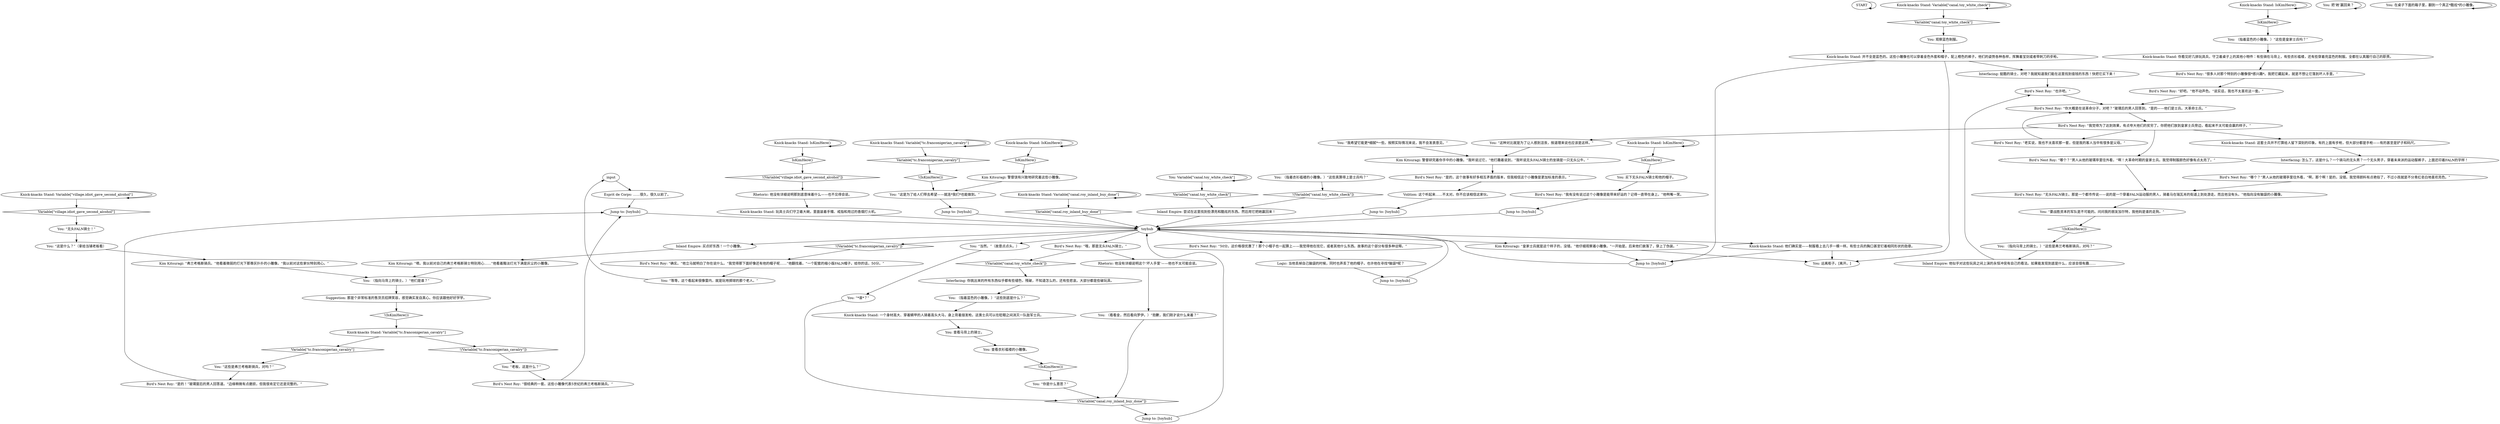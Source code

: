 # PAWNSHOP / TABLE OF KNICKKNACKS
# You look at and ask Roy about the figurines on the accessory stand.
# ==================================================
digraph G {
	  0 [label="START"];
	  1 [label="input"];
	  2 [label="Knick-knacks Stand: IsKimHere()"];
	  3 [label="IsKimHere()", shape=diamond];
	  4 [label="!(IsKimHere())", shape=diamond];
	  5 [label="Bird's Nest Roy: “好吧。”他不动声色。“说实话，我也不太喜欢这一套。”"];
	  6 [label="Rhetoric: 他没有详细说明这个‘坏人手里’——他也不太可能会说。"];
	  7 [label="You: “当然。”（故意点点头。）"];
	  8 [label="You: 远离柜子。[离开。]"];
	  9 [label="You: （指着蓝色的小雕像。）“这些到底是什么？”"];
	  10 [label="Jump to: [toyhub]"];
	  11 [label="You: （指着蓝色的小雕像。）“这些是皇家士兵吗？”"];
	  12 [label="Knick-knacks Stand: Variable[\"tc.franconigerian_cavalry\"]"];
	  13 [label="Variable[\"tc.franconigerian_cavalry\"]", shape=diamond];
	  14 [label="!(Variable[\"tc.franconigerian_cavalry\"])", shape=diamond];
	  15 [label="You: 查看马背上的骑士。"];
	  16 [label="Knick-knacks Stand: IsKimHere()"];
	  17 [label="IsKimHere()", shape=diamond];
	  18 [label="!(IsKimHere())", shape=diamond];
	  19 [label="Jump to: [toyhub]"];
	  20 [label="Bird's Nest Roy: “也许吧。”"];
	  21 [label="Jump to: [toyhub]"];
	  22 [label="Jump to: [toyhub]"];
	  23 [label="Inland Empire: 尝试在这里找到些漂亮和酷炫的东西。然后用它把她赢回来！"];
	  24 [label="Knick-knacks Stand: Variable[\"canal.toy_white_check\"]"];
	  25 [label="Variable[\"canal.toy_white_check\"]", shape=diamond];
	  26 [label="!(Variable[\"canal.toy_white_check\"])", shape=diamond];
	  27 [label="You: “*谁*？”"];
	  28 [label="Bird's Nest Roy: “很多人对那个特别的小雕像很*感兴趣*。我把它藏起来，就是不想让它落到坏人手里。”"];
	  29 [label="Knick-knacks Stand: Variable[\"canal.roy_inland_buy_done\"]"];
	  30 [label="Variable[\"canal.roy_inland_buy_done\"]", shape=diamond];
	  31 [label="!(Variable[\"canal.roy_inland_buy_done\"])", shape=diamond];
	  32 [label="Bird's Nest Roy: “无头FALN骑士。那是一个都市传说——说的是一个穿着FALN运动服的男人，骑着马在瑞瓦肖的街道上到处游走。而且他没有头。”他指向没有脑袋的小雕像。"];
	  33 [label="Jump to: [toyhub]"];
	  34 [label="Suggestion: 那是个非常标准的售货员招牌笑容，感觉确实发自真心。你应该跟他好好学学。"];
	  35 [label="Kim Kitsuragi: “弗兰考格斯骑兵。”他看着微弱的灯光下那尊灰扑扑的小雕像。“我以前对这些家伙特别用心。”"];
	  36 [label="Bird's Nest Roy: “哦，那是无头FALN骑士。”"];
	  37 [label="You: 买下无头FALN骑士和他的帽子。"];
	  38 [label="Kim Kitsuragi: 警督研究着你手中的小雕像。“我听说过它，”他打趣着说到，“我听说无头FALN骑士的坐骑是一只无头公牛。”"];
	  39 [label="Bird's Nest Roy: “老实说，我也不太喜欢那一套，但是我的客人当中有很多是父母。”"];
	  40 [label="You: “要战胜资本的军队是不可能的。问问我的朋友加尔特，我他妈是谁的走狗。”"];
	  41 [label="Bird's Nest Roy: “50分。这价格很优惠了！那个小帽子也一起算上——我觉得他在找它，或者其他什么东西。故事的这个部分有很多种诠释。”"];
	  42 [label="You: 把‘她’赢回来？"];
	  43 [label="Inland Empire: 买点好东西！一个小雕像。"];
	  44 [label="You: 查看衣衫褴褛的小雕像。"];
	  45 [label="Knick-knacks Stand: 一个身材高大、穿着鳞甲的人骑着高头大马，身上背着燧发枪。这类士兵可以在眨眼之间消灭一队敌军士兵。"];
	  46 [label="Bird's Nest Roy: “哪个？”男人从他的玻璃亭里往外看，“啊！大革命时期的皇家士兵。我觉得制服颜色好像有点太亮了。”"];
	  47 [label="You: “这是为了给人们带去希望——就连*我们*也能做到。”"];
	  48 [label="Interfacing: 挺酷的骑士，对吧？我就知道我们能在这里找到值钱的东西！快把它买下来！"];
	  49 [label="You: “等等，这个看起来很像雷内，就是玩地掷球的那个老人。”"];
	  50 [label="Rhetoric: 他没有详细说明那到底意味着什么——也不见得会说。"];
	  51 [label="You: “这是什么？”（拿给当铺老板看）"];
	  52 [label="Bird's Nest Roy: “确实。”他立马就明白了你在说什么。“我觉得那下面好像还有他的帽子呢……”他翻找着。“一个配套的缩小版FALN帽子。给你的话，50分。”"];
	  53 [label="You: （指向马背上的骑士。）“他们是谁？”"];
	  54 [label="Esprit de Corps: ……很久，很久以前了。"];
	  55 [label="Knick-knacks Stand: 你看见好几排玩具兵，守卫着桌子上的其他小物件：有些骑在马背上，有些衣衫褴褛，还有些穿着亮蓝色的制服。全都在认真履行自己的职责。"];
	  56 [label="Bird's Nest Roy: “哪个？”男人从他的玻璃亭里往外看，“啊，那个啊！是的，没错。我觉得颜料有点艳俗了，不过小孩就是不分青红皂白地喜欢亮色。”"];
	  57 [label="Knick-knacks Stand: Variable[\"village.idiot_gave_second_alcohol\"]"];
	  58 [label="Variable[\"village.idiot_gave_second_alcohol\"]", shape=diamond];
	  59 [label="!(Variable[\"village.idiot_gave_second_alcohol\"])", shape=diamond];
	  60 [label="Kim Kitsuragi: “皇家士兵就是这个样子的，没错。”他仔细观察着小雕像。“一开始是。后来他们衰落了，穿上了伪装。”"];
	  61 [label="You: 在桌子下面的箱子里，翻到一个真正*酷炫*的小雕像。"];
	  62 [label="You: Variable[\"canal.toy_white_check\"]"];
	  63 [label="Variable[\"canal.toy_white_check\"]", shape=diamond];
	  64 [label="!(Variable[\"canal.toy_white_check\"])", shape=diamond];
	  65 [label="Bird's Nest Roy: “你大概是在说革命分子，对吧？”玻璃后的男人回答到。“是的——他们是士兵。大革命士兵。”"];
	  66 [label="Inland Empire: 他似乎对这些玩具之间上演的永恒冲突有自己的看法。如果能发现到底是什么，应该会很有趣……"];
	  67 [label="Kim Kitsuragi: “嗯。我以前对自己的弗兰考格斯骑士特别用心……”他看着黯淡灯光下满是灰尘的小雕像。"];
	  68 [label="Volition: 这个听起来……不太对。你不应该相信这家伙。"];
	  69 [label="You: （看看金，然后看向罗伊。）“抱歉，我们刚才说什么来着？”"];
	  70 [label="Knick-knacks Stand: IsKimHere()"];
	  71 [label="IsKimHere()", shape=diamond];
	  72 [label="!(IsKimHere())", shape=diamond];
	  73 [label="Knick-knacks Stand: 这套士兵并不打算给人留下深刻的印象。有的上面有步枪，但大部分都是手枪——有的甚至是铲子和码尺。"];
	  74 [label="You: “我希望它能更*细腻*一些。按照实际情况来说，我不会发表意见。”"];
	  75 [label="Knick-knacks Stand: 玩具士兵们守卫着大碗，里面装着手镯、戒指和用过的香烟打火机。"];
	  76 [label="Knick-knacks Stand: IsKimHere()"];
	  77 [label="IsKimHere()", shape=diamond];
	  78 [label="!(IsKimHere())", shape=diamond];
	  79 [label="You: （指向马背上的骑士。）“这些是弗兰考格斯骑兵，对吗？”"];
	  80 [label="Knick-knacks Stand: 他们确实是——制服看上去几乎一模一样。有些士兵的胸口甚至钉着相同形状的勋章。"];
	  81 [label="You: 观察蓝色制服。"];
	  82 [label="Interfacing: 怎么了，这是什么？一个骑马的无头男？一个无头男子，穿着未来派的运动服裤子，上面还印着FALN的字样！"];
	  83 [label="You: （指着衣衫褴褛的小雕像。）“这些真算得上是士兵吗？”"];
	  84 [label="You: “无头FALN骑士！”"];
	  85 [label="Logic: 当他丢掉自己脑袋的时候，同时也弄丢了他的帽子。也许他在寻找*脑袋*呢？"];
	  86 [label="Jump to: [toyhub]"];
	  87 [label="You: “你是什么意思？”"];
	  88 [label="You: “老板，这是什么？”"];
	  89 [label="Bird's Nest Roy: “很经典的一套。这些小雕像代表5世纪的弗兰考格斯骑兵。”"];
	  90 [label="Knick-knacks Stand: 并不全是蓝色的。这些小雕像也可以穿着金色外套和帽子，配上橙色的裤子。他们的姿势各种各样，挥舞着宝剑或者带刺刀的步枪。"];
	  91 [label="Bird's Nest Roy: “我觉得为了达到效果，有点夸大他们的贫穷了。你把他们放到皇家士兵旁边，看起来不太可能会赢的样子。”"];
	  92 [label="Kim Kitsuragi: 警督饶有兴致地研究着这些小雕像。"];
	  93 [label="toyhub"];
	  94 [label="Knick-knacks Stand: Variable[\"tc.franconigerian_cavalry\"]"];
	  95 [label="Variable[\"tc.franconigerian_cavalry\"]", shape=diamond];
	  96 [label="!(Variable[\"tc.franconigerian_cavalry\"])", shape=diamond];
	  97 [label="You: “这些是弗兰考格斯骑兵，对吗？”"];
	  98 [label="Bird's Nest Roy: “我有没有说过这个小雕像是能带来好运的？记得一直带在身上。”他咧嘴一笑。"];
	  99 [label="Jump to: [toyhub]"];
	  100 [label="Interfacing: 你挑出来的所有东西似乎都有些褪色，残破，不知道怎么的，还有些悲哀。大部分都是些破玩具。"];
	  101 [label="Bird's Nest Roy: “是的！”玻璃窗后的男人回答道。“边缘稍微有点磨损，但我很肯定它还是完整的。”"];
	  102 [label="Bird's Nest Roy: “是的，这个故事有好多相互矛盾的版本，但我相信这个小雕像是更加标准的表示。”"];
	  103 [label="You: “这种对比就是为了让人感到沮丧，按道理来说也应该是这样。”"];
	  0 -> 0
	  1 -> 54
	  2 -> 2
	  2 -> 3
	  3 -> 59
	  4 -> 79
	  5 -> 65
	  6 -> 69
	  7 -> 27
	  9 -> 45
	  10 -> 93
	  11 -> 55
	  12 -> 12
	  12 -> 13
	  13 -> 78
	  14 -> 52
	  15 -> 44
	  16 -> 16
	  16 -> 17
	  17 -> 11
	  18 -> 94
	  19 -> 93
	  20 -> 65
	  21 -> 93
	  22 -> 93
	  23 -> 93
	  24 -> 24
	  24 -> 25
	  25 -> 81
	  26 -> 100
	  27 -> 31
	  28 -> 5
	  29 -> 29
	  29 -> 30
	  30 -> 93
	  31 -> 22
	  32 -> 40
	  33 -> 93
	  34 -> 18
	  35 -> 53
	  36 -> 26
	  36 -> 6
	  37 -> 98
	  38 -> 102
	  39 -> 65
	  40 -> 4
	  41 -> 85
	  42 -> 42
	  43 -> 67
	  44 -> 72
	  45 -> 15
	  46 -> 32
	  47 -> 19
	  48 -> 20
	  49 -> 1
	  50 -> 75
	  51 -> 35
	  52 -> 49
	  53 -> 34
	  54 -> 21
	  55 -> 28
	  56 -> 32
	  57 -> 57
	  57 -> 58
	  58 -> 84
	  59 -> 50
	  60 -> 8
	  60 -> 10
	  61 -> 61
	  62 -> 62
	  62 -> 63
	  63 -> 23
	  64 -> 23
	  65 -> 91
	  66 -> 20
	  67 -> 53
	  68 -> 99
	  69 -> 31
	  70 -> 70
	  70 -> 71
	  71 -> 37
	  72 -> 87
	  73 -> 82
	  74 -> 38
	  75 -> 93
	  76 -> 76
	  76 -> 77
	  77 -> 92
	  78 -> 47
	  79 -> 66
	  80 -> 8
	  80 -> 10
	  81 -> 90
	  82 -> 56
	  83 -> 64
	  84 -> 51
	  85 -> 86
	  86 -> 93
	  87 -> 31
	  88 -> 89
	  89 -> 21
	  90 -> 48
	  90 -> 8
	  90 -> 10
	  91 -> 73
	  91 -> 39
	  91 -> 46
	  91 -> 103
	  92 -> 47
	  93 -> 36
	  93 -> 7
	  93 -> 41
	  93 -> 43
	  93 -> 14
	  93 -> 80
	  93 -> 60
	  94 -> 96
	  94 -> 95
	  95 -> 97
	  96 -> 88
	  97 -> 101
	  98 -> 33
	  99 -> 93
	  100 -> 9
	  101 -> 21
	  102 -> 68
	  103 -> 38
}

